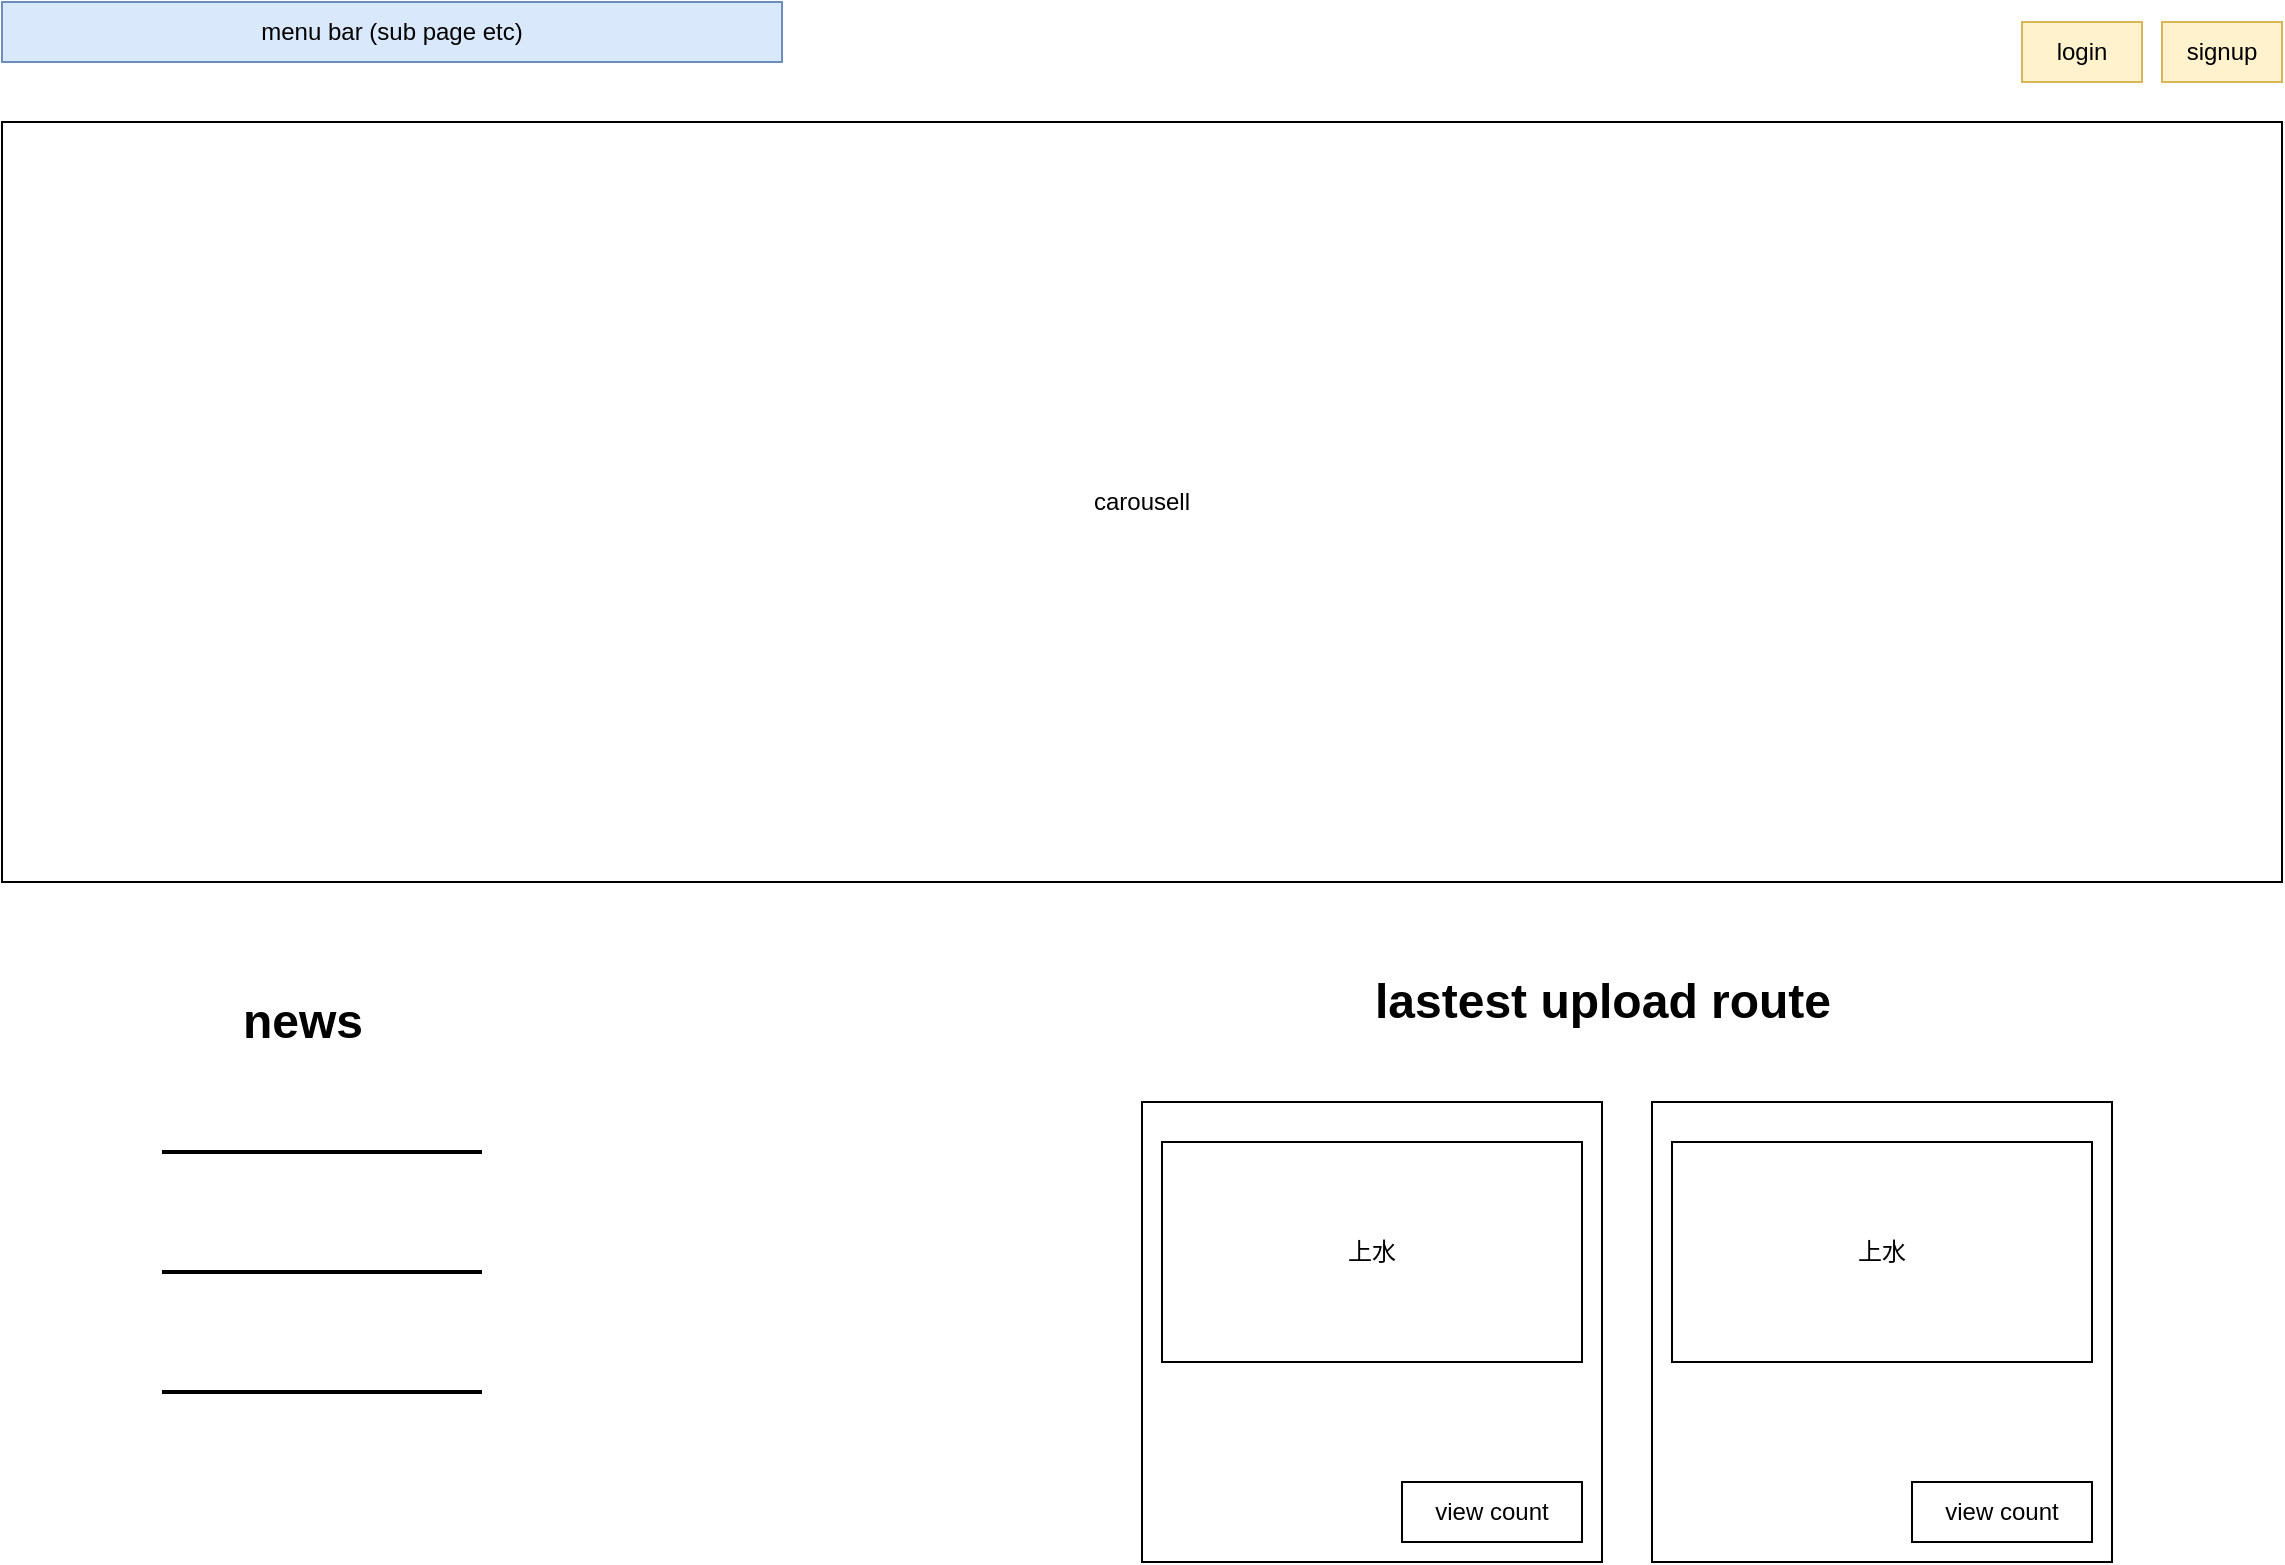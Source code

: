 <mxfile version="24.7.7" pages="9">
  <diagram name="index" id="YkKv99KlhJ3Mm45-b9Qy">
    <mxGraphModel dx="1057" dy="688" grid="1" gridSize="10" guides="1" tooltips="1" connect="1" arrows="1" fold="1" page="1" pageScale="1" pageWidth="1169" pageHeight="827" math="0" shadow="0">
      <root>
        <mxCell id="0" />
        <mxCell id="1" parent="0" />
        <mxCell id="xcmvBg2zhOGOQCLs2HmI-8" value="menu bar (sub page etc)" style="rounded=0;whiteSpace=wrap;html=1;fillColor=#dae8fc;strokeColor=#6c8ebf;" parent="1" vertex="1">
          <mxGeometry x="10" y="10" width="390" height="30" as="geometry" />
        </mxCell>
        <mxCell id="xcmvBg2zhOGOQCLs2HmI-9" value="login" style="rounded=0;whiteSpace=wrap;html=1;fillColor=#fff2cc;strokeColor=#d6b656;" parent="1" vertex="1">
          <mxGeometry x="1020" y="20" width="60" height="30" as="geometry" />
        </mxCell>
        <mxCell id="xcmvBg2zhOGOQCLs2HmI-10" value="signup" style="rounded=0;whiteSpace=wrap;html=1;fillColor=#fff2cc;strokeColor=#d6b656;" parent="1" vertex="1">
          <mxGeometry x="1090" y="20" width="60" height="30" as="geometry" />
        </mxCell>
        <mxCell id="-zlanaUMWysGnH7MIRi7-1" value="carousell" style="rounded=0;whiteSpace=wrap;html=1;" parent="1" vertex="1">
          <mxGeometry x="10" y="70" width="1140" height="380" as="geometry" />
        </mxCell>
        <mxCell id="MT0v85LkS5LQ5Tkz-HzZ-2" value="news" style="text;strokeColor=none;fillColor=none;html=1;fontSize=24;fontStyle=1;verticalAlign=middle;align=center;" parent="1" vertex="1">
          <mxGeometry x="110" y="500" width="100" height="40" as="geometry" />
        </mxCell>
        <mxCell id="MT0v85LkS5LQ5Tkz-HzZ-3" value="lastest upload route" style="text;strokeColor=none;fillColor=none;html=1;fontSize=24;fontStyle=1;verticalAlign=middle;align=center;" parent="1" vertex="1">
          <mxGeometry x="760" y="490" width="100" height="40" as="geometry" />
        </mxCell>
        <mxCell id="GGVTWyEgey6FeydhK7L9-4" value="" style="whiteSpace=wrap;html=1;aspect=fixed;" parent="1" vertex="1">
          <mxGeometry x="580" y="560" width="230" height="230" as="geometry" />
        </mxCell>
        <mxCell id="GGVTWyEgey6FeydhK7L9-5" value="上水" style="rounded=0;whiteSpace=wrap;html=1;" parent="1" vertex="1">
          <mxGeometry x="590" y="580" width="210" height="110" as="geometry" />
        </mxCell>
        <mxCell id="GGVTWyEgey6FeydhK7L9-6" value="view count" style="rounded=0;whiteSpace=wrap;html=1;" parent="1" vertex="1">
          <mxGeometry x="710" y="750" width="90" height="30" as="geometry" />
        </mxCell>
        <mxCell id="GGVTWyEgey6FeydhK7L9-7" value="" style="whiteSpace=wrap;html=1;aspect=fixed;" parent="1" vertex="1">
          <mxGeometry x="835" y="560" width="230" height="230" as="geometry" />
        </mxCell>
        <mxCell id="GGVTWyEgey6FeydhK7L9-8" value="上水" style="rounded=0;whiteSpace=wrap;html=1;" parent="1" vertex="1">
          <mxGeometry x="845" y="580" width="210" height="110" as="geometry" />
        </mxCell>
        <mxCell id="GGVTWyEgey6FeydhK7L9-9" value="view count" style="rounded=0;whiteSpace=wrap;html=1;" parent="1" vertex="1">
          <mxGeometry x="965" y="750" width="90" height="30" as="geometry" />
        </mxCell>
        <mxCell id="GGVTWyEgey6FeydhK7L9-10" value="" style="line;strokeWidth=2;html=1;" parent="1" vertex="1">
          <mxGeometry x="90" y="580" width="160" height="10" as="geometry" />
        </mxCell>
        <mxCell id="GGVTWyEgey6FeydhK7L9-11" value="" style="line;strokeWidth=2;html=1;" parent="1" vertex="1">
          <mxGeometry x="90" y="640" width="160" height="10" as="geometry" />
        </mxCell>
        <mxCell id="GGVTWyEgey6FeydhK7L9-12" value="" style="line;strokeWidth=2;html=1;" parent="1" vertex="1">
          <mxGeometry x="90" y="700" width="160" height="10" as="geometry" />
        </mxCell>
      </root>
    </mxGraphModel>
  </diagram>
  <diagram id="bZx92x1p7xSLXfAxEROk" name="route(未login)">
    <mxGraphModel dx="2074" dy="1863" grid="1" gridSize="10" guides="1" tooltips="1" connect="1" arrows="1" fold="1" page="1" pageScale="1" pageWidth="1169" pageHeight="827" math="0" shadow="0">
      <root>
        <mxCell id="0" />
        <mxCell id="1" parent="0" />
        <mxCell id="mhrkZqiqclxDsuA3OuE9-1" value="route page" style="rounded=0;whiteSpace=wrap;html=1;fillColor=#f8cecc;strokeColor=#b85450;" parent="1" vertex="1">
          <mxGeometry x="525" y="-60" width="120" height="60" as="geometry" />
        </mxCell>
        <mxCell id="mhrkZqiqclxDsuA3OuE9-2" value="&lt;font style=&quot;font-size: 50px;&quot;&gt;map&lt;/font&gt;" style="rounded=0;whiteSpace=wrap;html=1;" parent="1" vertex="1">
          <mxGeometry x="20" y="-210" width="1110" height="580" as="geometry" />
        </mxCell>
        <mxCell id="Xj4H6FNhAAjkwFOVSjkP-1" value="menu bar (sub page etc)" style="rounded=0;whiteSpace=wrap;html=1;fillColor=#dae8fc;strokeColor=#6c8ebf;" parent="1" vertex="1">
          <mxGeometry x="20" y="-270" width="390" height="30" as="geometry" />
        </mxCell>
        <mxCell id="J_tFYEX1OXe4N8HlNFyu-1" value="login" style="rounded=0;whiteSpace=wrap;html=1;fillColor=#fff2cc;strokeColor=#d6b656;" parent="1" vertex="1">
          <mxGeometry x="1000" y="-270" width="60" height="30" as="geometry" />
        </mxCell>
        <mxCell id="J_tFYEX1OXe4N8HlNFyu-2" value="signup" style="rounded=0;whiteSpace=wrap;html=1;fillColor=#fff2cc;strokeColor=#d6b656;" parent="1" vertex="1">
          <mxGeometry x="1070" y="-270" width="60" height="30" as="geometry" />
        </mxCell>
        <mxCell id="gZH8v7CL4jZoZ2uAqlWW-1" value="" style="rounded=0;whiteSpace=wrap;html=1;" parent="1" vertex="1">
          <mxGeometry x="20" y="-90" width="210" height="330" as="geometry" />
        </mxCell>
        <mxCell id="J_tFYEX1OXe4N8HlNFyu-4" value="&lt;ul style=&quot;font-size: 17px;&quot;&gt;&lt;li&gt;單車徑位置&lt;/li&gt;&lt;li&gt;停車位&lt;/li&gt;&lt;li&gt;斜路/橋位置&lt;/li&gt;&lt;li&gt;水機位置&lt;/li&gt;&lt;/ul&gt;" style="text;strokeColor=none;fillColor=none;html=1;whiteSpace=wrap;verticalAlign=middle;overflow=hidden;" parent="1" vertex="1">
          <mxGeometry x="10" y="-120" width="290" height="290" as="geometry" />
        </mxCell>
        <mxCell id="LbsMqh_JIvkNa5t4d4e4-2" value="layer selection" style="text;strokeColor=none;fillColor=none;html=1;fontSize=24;fontStyle=1;verticalAlign=middle;align=center;" parent="1" vertex="1">
          <mxGeometry x="80" y="-70" width="70" height="30" as="geometry" />
        </mxCell>
        <mxCell id="KTArTZ2yuLw5OuOWGFu1-1" value="" style="whiteSpace=wrap;html=1;aspect=fixed;" parent="1" vertex="1">
          <mxGeometry x="87" y="414" width="230" height="230" as="geometry" />
        </mxCell>
        <mxCell id="KTArTZ2yuLw5OuOWGFu1-2" value="A" style="rounded=0;whiteSpace=wrap;html=1;" parent="1" vertex="1">
          <mxGeometry x="97" y="434" width="210" height="110" as="geometry" />
        </mxCell>
        <mxCell id="KTArTZ2yuLw5OuOWGFu1-3" value="view count" style="rounded=0;whiteSpace=wrap;html=1;" parent="1" vertex="1">
          <mxGeometry x="217" y="604" width="90" height="30" as="geometry" />
        </mxCell>
        <mxCell id="KTArTZ2yuLw5OuOWGFu1-4" value="" style="whiteSpace=wrap;html=1;aspect=fixed;" parent="1" vertex="1">
          <mxGeometry x="342" y="414" width="230" height="230" as="geometry" />
        </mxCell>
        <mxCell id="KTArTZ2yuLw5OuOWGFu1-5" value="B" style="rounded=0;whiteSpace=wrap;html=1;" parent="1" vertex="1">
          <mxGeometry x="352" y="434" width="210" height="110" as="geometry" />
        </mxCell>
        <mxCell id="KTArTZ2yuLw5OuOWGFu1-6" value="view count" style="rounded=0;whiteSpace=wrap;html=1;" parent="1" vertex="1">
          <mxGeometry x="472" y="604" width="90" height="30" as="geometry" />
        </mxCell>
        <mxCell id="KTArTZ2yuLw5OuOWGFu1-7" value="" style="whiteSpace=wrap;html=1;aspect=fixed;" parent="1" vertex="1">
          <mxGeometry x="597" y="414" width="230" height="230" as="geometry" />
        </mxCell>
        <mxCell id="KTArTZ2yuLw5OuOWGFu1-8" value="C" style="rounded=0;whiteSpace=wrap;html=1;" parent="1" vertex="1">
          <mxGeometry x="607" y="434" width="210" height="110" as="geometry" />
        </mxCell>
        <mxCell id="KTArTZ2yuLw5OuOWGFu1-9" value="view count" style="rounded=0;whiteSpace=wrap;html=1;" parent="1" vertex="1">
          <mxGeometry x="727" y="604" width="90" height="30" as="geometry" />
        </mxCell>
        <mxCell id="KTArTZ2yuLw5OuOWGFu1-10" value="" style="whiteSpace=wrap;html=1;aspect=fixed;" parent="1" vertex="1">
          <mxGeometry x="852" y="414" width="230" height="230" as="geometry" />
        </mxCell>
        <mxCell id="KTArTZ2yuLw5OuOWGFu1-11" value="D" style="rounded=0;whiteSpace=wrap;html=1;" parent="1" vertex="1">
          <mxGeometry x="862" y="434" width="210" height="110" as="geometry" />
        </mxCell>
        <mxCell id="KTArTZ2yuLw5OuOWGFu1-12" value="view count" style="rounded=0;whiteSpace=wrap;html=1;" parent="1" vertex="1">
          <mxGeometry x="982" y="604" width="90" height="30" as="geometry" />
        </mxCell>
        <mxCell id="80KyDGVZWtjKFhWqIOOX-1" value="details" style="rounded=0;whiteSpace=wrap;html=1;" parent="1" vertex="1">
          <mxGeometry x="97" y="604" width="90" height="30" as="geometry" />
        </mxCell>
        <mxCell id="80KyDGVZWtjKFhWqIOOX-2" value="details" style="rounded=0;whiteSpace=wrap;html=1;" parent="1" vertex="1">
          <mxGeometry x="352" y="604" width="90" height="30" as="geometry" />
        </mxCell>
        <mxCell id="80KyDGVZWtjKFhWqIOOX-3" value="details" style="rounded=0;whiteSpace=wrap;html=1;" parent="1" vertex="1">
          <mxGeometry x="607" y="604" width="90" height="30" as="geometry" />
        </mxCell>
        <mxCell id="80KyDGVZWtjKFhWqIOOX-4" value="details" style="rounded=0;whiteSpace=wrap;html=1;" parent="1" vertex="1">
          <mxGeometry x="862" y="604" width="90" height="30" as="geometry" />
        </mxCell>
      </root>
    </mxGraphModel>
  </diagram>
  <diagram id="lKCuZUroWGxDjzy_hBFS" name="route details(未login)">
    <mxGraphModel dx="2074" dy="1863" grid="1" gridSize="10" guides="1" tooltips="1" connect="1" arrows="1" fold="1" page="1" pageScale="1" pageWidth="1169" pageHeight="827" math="0" shadow="0">
      <root>
        <mxCell id="0" />
        <mxCell id="1" parent="0" />
        <mxCell id="ItgvbgzsNzIclc8Fz50p-1" value="menu bar (sub page etc)" style="rounded=0;whiteSpace=wrap;html=1;fillColor=#dae8fc;strokeColor=#6c8ebf;" vertex="1" parent="1">
          <mxGeometry x="20" y="-790" width="390" height="30" as="geometry" />
        </mxCell>
        <mxCell id="ItgvbgzsNzIclc8Fz50p-2" value="login" style="rounded=0;whiteSpace=wrap;html=1;fillColor=#fff2cc;strokeColor=#d6b656;" vertex="1" parent="1">
          <mxGeometry x="1000" y="-790" width="60" height="30" as="geometry" />
        </mxCell>
        <mxCell id="ItgvbgzsNzIclc8Fz50p-3" value="signup" style="rounded=0;whiteSpace=wrap;html=1;fillColor=#fff2cc;strokeColor=#d6b656;" vertex="1" parent="1">
          <mxGeometry x="1070" y="-790" width="60" height="30" as="geometry" />
        </mxCell>
        <mxCell id="IZHR24fG0uRQoFieh0yr-1" value="&lt;span style=&quot;font-size: 50px;&quot;&gt;route&lt;/span&gt;" style="rounded=0;whiteSpace=wrap;html=1;" vertex="1" parent="1">
          <mxGeometry x="20" y="-740" width="1110" height="310" as="geometry" />
        </mxCell>
        <mxCell id="IZHR24fG0uRQoFieh0yr-2" value="" style="curved=1;endArrow=classic;html=1;rounded=0;entryX=0.495;entryY=0.297;entryDx=0;entryDy=0;entryPerimeter=0;" edge="1" parent="1" source="IZHR24fG0uRQoFieh0yr-1" target="IZHR24fG0uRQoFieh0yr-1">
          <mxGeometry width="50" height="50" relative="1" as="geometry">
            <mxPoint x="390" y="-570" as="sourcePoint" />
            <mxPoint x="440" y="-620" as="targetPoint" />
            <Array as="points">
              <mxPoint x="660" y="-620" />
              <mxPoint x="750" y="-520" />
              <mxPoint x="530" y="-560" />
              <mxPoint x="400" y="-560" />
              <mxPoint x="440" y="-570" />
              <mxPoint x="390" y="-620" />
            </Array>
          </mxGeometry>
        </mxCell>
        <mxCell id="IZHR24fG0uRQoFieh0yr-3" value="" style="ellipse;shape=doubleEllipse;whiteSpace=wrap;html=1;" vertex="1" parent="1">
          <mxGeometry x="400" y="-620" width="30" height="25" as="geometry" />
        </mxCell>
        <mxCell id="IZHR24fG0uRQoFieh0yr-4" value="" style="ellipse;shape=doubleEllipse;whiteSpace=wrap;html=1;" vertex="1" parent="1">
          <mxGeometry x="650" y="-550" width="30" height="25" as="geometry" />
        </mxCell>
        <mxCell id="IOj_DB8Ia-pViMvUlXMd-4" value="" style="rounded=0;whiteSpace=wrap;html=1;" vertex="1" parent="1">
          <mxGeometry x="20" y="-405" width="1110" height="130" as="geometry" />
        </mxCell>
        <mxCell id="IOj_DB8Ia-pViMvUlXMd-1" value="&lt;font style=&quot;font-size: 20px;&quot;&gt;route details&lt;/font&gt;&lt;div&gt;&lt;span style=&quot;font-size: 20px;&quot;&gt;route name, distance, duration etc&lt;/span&gt;&lt;/div&gt;" style="text;html=1;align=center;verticalAlign=middle;whiteSpace=wrap;rounded=0;" vertex="1" parent="1">
          <mxGeometry x="20" y="-395" width="1110" height="110" as="geometry" />
        </mxCell>
        <mxCell id="IOj_DB8Ia-pViMvUlXMd-5" value="" style="rounded=0;whiteSpace=wrap;html=1;" vertex="1" parent="1">
          <mxGeometry x="20" y="-250" width="1110" height="130" as="geometry" />
        </mxCell>
        <mxCell id="IOj_DB8Ia-pViMvUlXMd-6" value="&lt;span style=&quot;font-size: 20px;&quot;&gt;photo album&lt;/span&gt;" style="text;html=1;align=center;verticalAlign=middle;whiteSpace=wrap;rounded=0;" vertex="1" parent="1">
          <mxGeometry x="20" y="-240" width="1110" height="110" as="geometry" />
        </mxCell>
        <mxCell id="IOj_DB8Ia-pViMvUlXMd-11" value="&lt;font style=&quot;font-size: 21px;&quot;&gt;chart&lt;/font&gt;" style="text;html=1;align=center;verticalAlign=middle;whiteSpace=wrap;rounded=0;" vertex="1" parent="1">
          <mxGeometry x="545" y="-70" width="60" height="30" as="geometry" />
        </mxCell>
      </root>
    </mxGraphModel>
  </diagram>
  <diagram name="map 已login" id="4hjRiW5zOOyvZLuX_Off">
    <mxGraphModel dx="2074" dy="1863" grid="1" gridSize="10" guides="1" tooltips="1" connect="1" arrows="1" fold="1" page="1" pageScale="1" pageWidth="1169" pageHeight="827" math="0" shadow="0">
      <root>
        <mxCell id="1TLaCGc1VF3QJj8tKdzo-0" />
        <mxCell id="1TLaCGc1VF3QJj8tKdzo-1" parent="1TLaCGc1VF3QJj8tKdzo-0" />
        <mxCell id="1TLaCGc1VF3QJj8tKdzo-3" value="&lt;font style=&quot;font-size: 50px;&quot;&gt;map&lt;/font&gt;" style="rounded=0;whiteSpace=wrap;html=1;" parent="1TLaCGc1VF3QJj8tKdzo-1" vertex="1">
          <mxGeometry x="20" y="-650" width="1110" height="580" as="geometry" />
        </mxCell>
        <mxCell id="1TLaCGc1VF3QJj8tKdzo-4" value="menu bar (sub page etc)" style="rounded=0;whiteSpace=wrap;html=1;fillColor=#dae8fc;strokeColor=#6c8ebf;" parent="1TLaCGc1VF3QJj8tKdzo-1" vertex="1">
          <mxGeometry x="20" y="-730" width="390" height="30" as="geometry" />
        </mxCell>
        <mxCell id="FzgXfHEqHkiFmvpKEs1T-0" value="" style="whiteSpace=wrap;html=1;aspect=fixed;" parent="1TLaCGc1VF3QJj8tKdzo-1" vertex="1">
          <mxGeometry x="50" width="230" height="230" as="geometry" />
        </mxCell>
        <mxCell id="FzgXfHEqHkiFmvpKEs1T-1" value="" style="whiteSpace=wrap;html=1;aspect=fixed;" parent="1TLaCGc1VF3QJj8tKdzo-1" vertex="1">
          <mxGeometry x="310" width="230" height="230" as="geometry" />
        </mxCell>
        <mxCell id="FzgXfHEqHkiFmvpKEs1T-2" value="" style="whiteSpace=wrap;html=1;aspect=fixed;" parent="1TLaCGc1VF3QJj8tKdzo-1" vertex="1">
          <mxGeometry x="570" width="230" height="230" as="geometry" />
        </mxCell>
        <mxCell id="FzgXfHEqHkiFmvpKEs1T-3" value="" style="whiteSpace=wrap;html=1;aspect=fixed;" parent="1TLaCGc1VF3QJj8tKdzo-1" vertex="1">
          <mxGeometry x="840" width="230" height="230" as="geometry" />
        </mxCell>
        <mxCell id="FzgXfHEqHkiFmvpKEs1T-5" value="上水" style="rounded=0;whiteSpace=wrap;html=1;" parent="1TLaCGc1VF3QJj8tKdzo-1" vertex="1">
          <mxGeometry x="60" y="20" width="210" height="110" as="geometry" />
        </mxCell>
        <mxCell id="FzgXfHEqHkiFmvpKEs1T-6" value="荃灣" style="rounded=0;whiteSpace=wrap;html=1;" parent="1TLaCGc1VF3QJj8tKdzo-1" vertex="1">
          <mxGeometry x="320" y="20" width="210" height="110" as="geometry" />
        </mxCell>
        <mxCell id="FzgXfHEqHkiFmvpKEs1T-7" value="九龍" style="rounded=0;whiteSpace=wrap;html=1;" parent="1TLaCGc1VF3QJj8tKdzo-1" vertex="1">
          <mxGeometry x="580" y="20" width="210" height="110" as="geometry" />
        </mxCell>
        <mxCell id="FzgXfHEqHkiFmvpKEs1T-8" value="香港" style="rounded=0;whiteSpace=wrap;html=1;" parent="1TLaCGc1VF3QJj8tKdzo-1" vertex="1">
          <mxGeometry x="850" y="20" width="210" height="110" as="geometry" />
        </mxCell>
        <mxCell id="FzgXfHEqHkiFmvpKEs1T-9" value="view count" style="rounded=0;whiteSpace=wrap;html=1;" parent="1TLaCGc1VF3QJj8tKdzo-1" vertex="1">
          <mxGeometry x="180" y="190" width="90" height="30" as="geometry" />
        </mxCell>
        <mxCell id="FzgXfHEqHkiFmvpKEs1T-10" value="view count" style="rounded=0;whiteSpace=wrap;html=1;" parent="1TLaCGc1VF3QJj8tKdzo-1" vertex="1">
          <mxGeometry x="440" y="190" width="90" height="30" as="geometry" />
        </mxCell>
        <mxCell id="FzgXfHEqHkiFmvpKEs1T-11" value="view count" style="rounded=0;whiteSpace=wrap;html=1;" parent="1TLaCGc1VF3QJj8tKdzo-1" vertex="1">
          <mxGeometry x="700" y="190" width="90" height="30" as="geometry" />
        </mxCell>
        <mxCell id="FzgXfHEqHkiFmvpKEs1T-12" value="view count" style="rounded=0;whiteSpace=wrap;html=1;" parent="1TLaCGc1VF3QJj8tKdzo-1" vertex="1">
          <mxGeometry x="970" y="190" width="90" height="30" as="geometry" />
        </mxCell>
        <mxCell id="wryqeQwanmvK4DKuUQR4-0" value="Hi, ABC" style="rounded=0;whiteSpace=wrap;html=1;fillColor=#fff2cc;strokeColor=#d6b656;" parent="1TLaCGc1VF3QJj8tKdzo-1" vertex="1">
          <mxGeometry x="930" y="-730" width="190" height="30" as="geometry" />
        </mxCell>
        <mxCell id="x-hWTyfXCpyuwSDInuks-0" value="" style="rounded=0;whiteSpace=wrap;html=1;" parent="1TLaCGc1VF3QJj8tKdzo-1" vertex="1">
          <mxGeometry x="20" y="-563" width="210" height="330" as="geometry" />
        </mxCell>
        <mxCell id="x-hWTyfXCpyuwSDInuks-1" value="&lt;ul style=&quot;font-size: 17px;&quot;&gt;&lt;li&gt;單車徑位置&lt;/li&gt;&lt;li&gt;停車位&lt;/li&gt;&lt;li&gt;斜路/橋位置&lt;/li&gt;&lt;li&gt;水機位置&lt;/li&gt;&lt;li&gt;自己完成路線&lt;/li&gt;&lt;/ul&gt;" style="text;strokeColor=none;fillColor=none;html=1;whiteSpace=wrap;verticalAlign=middle;overflow=hidden;" parent="1TLaCGc1VF3QJj8tKdzo-1" vertex="1">
          <mxGeometry x="10" y="-593" width="290" height="290" as="geometry" />
        </mxCell>
      </root>
    </mxGraphModel>
  </diagram>
  <diagram name="route details(已login)" id="6riFkbPc2gx7YQTaEup2">
    <mxGraphModel dx="2074" dy="1863" grid="1" gridSize="10" guides="1" tooltips="1" connect="1" arrows="1" fold="1" page="1" pageScale="1" pageWidth="1169" pageHeight="827" math="0" shadow="0">
      <root>
        <mxCell id="cZ7DlBMGBvPh9dvrgoDN-0" />
        <mxCell id="cZ7DlBMGBvPh9dvrgoDN-1" parent="cZ7DlBMGBvPh9dvrgoDN-0" />
        <mxCell id="cZ7DlBMGBvPh9dvrgoDN-2" value="menu bar (sub page etc)" style="rounded=0;whiteSpace=wrap;html=1;fillColor=#dae8fc;strokeColor=#6c8ebf;" vertex="1" parent="cZ7DlBMGBvPh9dvrgoDN-1">
          <mxGeometry x="20" y="-790" width="390" height="30" as="geometry" />
        </mxCell>
        <mxCell id="cZ7DlBMGBvPh9dvrgoDN-5" value="&lt;span style=&quot;font-size: 50px;&quot;&gt;route&lt;/span&gt;" style="rounded=0;whiteSpace=wrap;html=1;" vertex="1" parent="cZ7DlBMGBvPh9dvrgoDN-1">
          <mxGeometry x="20" y="-740" width="1110" height="310" as="geometry" />
        </mxCell>
        <mxCell id="cZ7DlBMGBvPh9dvrgoDN-6" value="" style="curved=1;endArrow=classic;html=1;rounded=0;entryX=0.495;entryY=0.297;entryDx=0;entryDy=0;entryPerimeter=0;" edge="1" parent="cZ7DlBMGBvPh9dvrgoDN-1" source="cZ7DlBMGBvPh9dvrgoDN-5" target="cZ7DlBMGBvPh9dvrgoDN-5">
          <mxGeometry width="50" height="50" relative="1" as="geometry">
            <mxPoint x="390" y="-570" as="sourcePoint" />
            <mxPoint x="440" y="-620" as="targetPoint" />
            <Array as="points">
              <mxPoint x="660" y="-620" />
              <mxPoint x="750" y="-520" />
              <mxPoint x="530" y="-560" />
              <mxPoint x="400" y="-560" />
              <mxPoint x="440" y="-570" />
              <mxPoint x="390" y="-620" />
            </Array>
          </mxGeometry>
        </mxCell>
        <mxCell id="cZ7DlBMGBvPh9dvrgoDN-7" value="" style="ellipse;shape=doubleEllipse;whiteSpace=wrap;html=1;" vertex="1" parent="cZ7DlBMGBvPh9dvrgoDN-1">
          <mxGeometry x="400" y="-620" width="30" height="25" as="geometry" />
        </mxCell>
        <mxCell id="cZ7DlBMGBvPh9dvrgoDN-8" value="" style="ellipse;shape=doubleEllipse;whiteSpace=wrap;html=1;" vertex="1" parent="cZ7DlBMGBvPh9dvrgoDN-1">
          <mxGeometry x="650" y="-550" width="30" height="25" as="geometry" />
        </mxCell>
        <mxCell id="cZ7DlBMGBvPh9dvrgoDN-9" value="" style="rounded=0;whiteSpace=wrap;html=1;" vertex="1" parent="cZ7DlBMGBvPh9dvrgoDN-1">
          <mxGeometry x="20" y="-405" width="1110" height="130" as="geometry" />
        </mxCell>
        <mxCell id="cZ7DlBMGBvPh9dvrgoDN-10" value="&lt;font style=&quot;font-size: 20px;&quot;&gt;route details&lt;/font&gt;&lt;div&gt;&lt;span style=&quot;font-size: 20px;&quot;&gt;route name, distance, duration etc&lt;/span&gt;&lt;/div&gt;" style="text;html=1;align=center;verticalAlign=middle;whiteSpace=wrap;rounded=0;" vertex="1" parent="cZ7DlBMGBvPh9dvrgoDN-1">
          <mxGeometry x="20" y="-395" width="1110" height="110" as="geometry" />
        </mxCell>
        <mxCell id="cZ7DlBMGBvPh9dvrgoDN-11" value="" style="rounded=0;whiteSpace=wrap;html=1;" vertex="1" parent="cZ7DlBMGBvPh9dvrgoDN-1">
          <mxGeometry x="20" y="-250" width="1110" height="130" as="geometry" />
        </mxCell>
        <mxCell id="cZ7DlBMGBvPh9dvrgoDN-12" value="&lt;span style=&quot;font-size: 20px;&quot;&gt;photo album&lt;/span&gt;" style="text;html=1;align=center;verticalAlign=middle;whiteSpace=wrap;rounded=0;" vertex="1" parent="cZ7DlBMGBvPh9dvrgoDN-1">
          <mxGeometry x="20" y="-240" width="1110" height="110" as="geometry" />
        </mxCell>
        <mxCell id="cZ7DlBMGBvPh9dvrgoDN-13" value="&lt;font style=&quot;font-size: 21px;&quot;&gt;chart&lt;/font&gt;" style="text;html=1;align=center;verticalAlign=middle;whiteSpace=wrap;rounded=0;" vertex="1" parent="cZ7DlBMGBvPh9dvrgoDN-1">
          <mxGeometry x="545" y="-70" width="60" height="30" as="geometry" />
        </mxCell>
        <mxCell id="dV2JVK3Ncv87olxkoVwL-0" value="Hi, ABC" style="rounded=0;whiteSpace=wrap;html=1;fillColor=#fff2cc;strokeColor=#d6b656;" vertex="1" parent="cZ7DlBMGBvPh9dvrgoDN-1">
          <mxGeometry x="930" y="-790" width="190" height="30" as="geometry" />
        </mxCell>
      </root>
    </mxGraphModel>
  </diagram>
  <diagram name="upload route" id="PP1xXCN0QtH3qT_M1KSK">
    <mxGraphModel dx="1057" dy="1515" grid="1" gridSize="10" guides="1" tooltips="1" connect="1" arrows="1" fold="1" page="1" pageScale="1" pageWidth="1169" pageHeight="827" math="0" shadow="0">
      <root>
        <mxCell id="HKDnaP392OgjjC_nIunE-0" />
        <mxCell id="HKDnaP392OgjjC_nIunE-1" parent="HKDnaP392OgjjC_nIunE-0" />
        <mxCell id="HKDnaP392OgjjC_nIunE-2" value="Hi, ABC" style="rounded=0;whiteSpace=wrap;html=1;fillColor=#fff2cc;strokeColor=#d6b656;" parent="HKDnaP392OgjjC_nIunE-1" vertex="1">
          <mxGeometry x="1060" y="-790" width="60" height="30" as="geometry" />
        </mxCell>
        <mxCell id="HKDnaP392OgjjC_nIunE-3" value="menu bar (sub page etc)" style="rounded=0;whiteSpace=wrap;html=1;fillColor=#dae8fc;strokeColor=#6c8ebf;" parent="HKDnaP392OgjjC_nIunE-1" vertex="1">
          <mxGeometry x="40" y="-790" width="390" height="30" as="geometry" />
        </mxCell>
        <mxCell id="HKDnaP392OgjjC_nIunE-13" value="location&lt;div&gt;start / end&lt;/div&gt;" style="rounded=0;whiteSpace=wrap;html=1;" parent="HKDnaP392OgjjC_nIunE-1" vertex="1">
          <mxGeometry x="60" y="-650" width="180" height="90" as="geometry" />
        </mxCell>
        <mxCell id="gEh3eRXGQn-Rq-McNQKI-0" value="MAP" style="rounded=0;whiteSpace=wrap;html=1;" parent="HKDnaP392OgjjC_nIunE-1" vertex="1">
          <mxGeometry x="300" y="-720" width="850" height="700" as="geometry" />
        </mxCell>
        <mxCell id="gEh3eRXGQn-Rq-McNQKI-1" value="upload route" style="text;strokeColor=none;fillColor=none;html=1;fontSize=24;fontStyle=1;verticalAlign=middle;align=center;" parent="HKDnaP392OgjjC_nIunE-1" vertex="1">
          <mxGeometry x="80" y="-700" width="100" height="40" as="geometry" />
        </mxCell>
        <mxCell id="gEh3eRXGQn-Rq-McNQKI-3" value="text input" style="rounded=0;whiteSpace=wrap;html=1;" parent="HKDnaP392OgjjC_nIunE-1" vertex="1">
          <mxGeometry x="60" y="-530" width="180" height="130" as="geometry" />
        </mxCell>
        <mxCell id="gEh3eRXGQn-Rq-McNQKI-4" value="descripation" style="rounded=0;whiteSpace=wrap;html=1;" parent="HKDnaP392OgjjC_nIunE-1" vertex="1">
          <mxGeometry x="60" y="-380" width="180" height="190" as="geometry" />
        </mxCell>
        <mxCell id="Gq2VnIcIVnuyPb8rUCMG-0" value="clear" style="rounded=0;whiteSpace=wrap;html=1;" parent="HKDnaP392OgjjC_nIunE-1" vertex="1">
          <mxGeometry x="180" y="-170" width="60" height="30" as="geometry" />
        </mxCell>
        <mxCell id="Gq2VnIcIVnuyPb8rUCMG-1" value="create" style="rounded=0;whiteSpace=wrap;html=1;" parent="HKDnaP392OgjjC_nIunE-1" vertex="1">
          <mxGeometry x="60" y="-70" width="180" height="30" as="geometry" />
        </mxCell>
        <mxCell id="qhDJeGIgGsAP1Bw92b5a-0" value="upload photo" style="rounded=0;whiteSpace=wrap;html=1;" parent="HKDnaP392OgjjC_nIunE-1" vertex="1">
          <mxGeometry x="60" y="-170" width="60" height="30" as="geometry" />
        </mxCell>
        <mxCell id="90SVoRTVgeJ15Z54tD3F-0" value="public/private" style="rounded=0;whiteSpace=wrap;html=1;" vertex="1" parent="HKDnaP392OgjjC_nIunE-1">
          <mxGeometry x="60" y="-130" width="60" height="30" as="geometry" />
        </mxCell>
      </root>
    </mxGraphModel>
  </diagram>
  <diagram id="J4RwKL8DxqVLCeqc-Few" name="route display">
    <mxGraphModel dx="1504" dy="1875" grid="1" gridSize="10" guides="1" tooltips="1" connect="1" arrows="1" fold="1" page="1" pageScale="1" pageWidth="1169" pageHeight="827" math="0" shadow="0">
      <root>
        <mxCell id="0" />
        <mxCell id="1" parent="0" />
        <mxCell id="eNFrXk1QYncx5scu1A94-1" value="Hi, ABC" style="rounded=0;whiteSpace=wrap;html=1;fillColor=#fff2cc;strokeColor=#d6b656;" parent="1" vertex="1">
          <mxGeometry x="1060" y="-790" width="60" height="30" as="geometry" />
        </mxCell>
        <mxCell id="eNFrXk1QYncx5scu1A94-2" value="menu bar (sub page etc)" style="rounded=0;whiteSpace=wrap;html=1;fillColor=#dae8fc;strokeColor=#6c8ebf;" parent="1" vertex="1">
          <mxGeometry x="40" y="-790" width="390" height="30" as="geometry" />
        </mxCell>
        <mxCell id="aj6h7S1RMSeIVCG0kCQ0-1" value="" style="whiteSpace=wrap;html=1;aspect=fixed;" parent="1" vertex="1">
          <mxGeometry x="293" y="-550" width="230" height="230" as="geometry" />
        </mxCell>
        <mxCell id="aj6h7S1RMSeIVCG0kCQ0-2" value="" style="whiteSpace=wrap;html=1;aspect=fixed;" parent="1" vertex="1">
          <mxGeometry x="40" y="-550" width="230" height="230" as="geometry" />
        </mxCell>
        <mxCell id="aj6h7S1RMSeIVCG0kCQ0-3" value="A" style="rounded=0;whiteSpace=wrap;html=1;" parent="1" vertex="1">
          <mxGeometry x="50" y="-530" width="210" height="110" as="geometry" />
        </mxCell>
        <mxCell id="aj6h7S1RMSeIVCG0kCQ0-4" value="view count" style="rounded=0;whiteSpace=wrap;html=1;" parent="1" vertex="1">
          <mxGeometry x="170" y="-360" width="90" height="30" as="geometry" />
        </mxCell>
        <mxCell id="aj6h7S1RMSeIVCG0kCQ0-5" value="B" style="rounded=0;whiteSpace=wrap;html=1;" parent="1" vertex="1">
          <mxGeometry x="305" y="-530" width="210" height="110" as="geometry" />
        </mxCell>
        <mxCell id="aj6h7S1RMSeIVCG0kCQ0-6" value="view count" style="rounded=0;whiteSpace=wrap;html=1;" parent="1" vertex="1">
          <mxGeometry x="425" y="-360" width="90" height="30" as="geometry" />
        </mxCell>
        <mxCell id="aj6h7S1RMSeIVCG0kCQ0-7" value="" style="whiteSpace=wrap;html=1;aspect=fixed;" parent="1" vertex="1">
          <mxGeometry x="803" y="-550" width="230" height="230" as="geometry" />
        </mxCell>
        <mxCell id="aj6h7S1RMSeIVCG0kCQ0-8" value="" style="whiteSpace=wrap;html=1;aspect=fixed;" parent="1" vertex="1">
          <mxGeometry x="550" y="-550" width="230" height="230" as="geometry" />
        </mxCell>
        <mxCell id="aj6h7S1RMSeIVCG0kCQ0-9" value="A" style="rounded=0;whiteSpace=wrap;html=1;" parent="1" vertex="1">
          <mxGeometry x="560" y="-530" width="210" height="110" as="geometry" />
        </mxCell>
        <mxCell id="aj6h7S1RMSeIVCG0kCQ0-10" value="view count" style="rounded=0;whiteSpace=wrap;html=1;" parent="1" vertex="1">
          <mxGeometry x="680" y="-360" width="90" height="30" as="geometry" />
        </mxCell>
        <mxCell id="aj6h7S1RMSeIVCG0kCQ0-11" value="B" style="rounded=0;whiteSpace=wrap;html=1;" parent="1" vertex="1">
          <mxGeometry x="815" y="-530" width="210" height="110" as="geometry" />
        </mxCell>
        <mxCell id="aj6h7S1RMSeIVCG0kCQ0-12" value="view count" style="rounded=0;whiteSpace=wrap;html=1;" parent="1" vertex="1">
          <mxGeometry x="935" y="-360" width="90" height="30" as="geometry" />
        </mxCell>
        <mxCell id="aj6h7S1RMSeIVCG0kCQ0-13" value="" style="whiteSpace=wrap;html=1;aspect=fixed;" parent="1" vertex="1">
          <mxGeometry x="293" y="-280" width="230" height="230" as="geometry" />
        </mxCell>
        <mxCell id="aj6h7S1RMSeIVCG0kCQ0-14" value="" style="whiteSpace=wrap;html=1;aspect=fixed;" parent="1" vertex="1">
          <mxGeometry x="40" y="-280" width="230" height="230" as="geometry" />
        </mxCell>
        <mxCell id="aj6h7S1RMSeIVCG0kCQ0-15" value="A" style="rounded=0;whiteSpace=wrap;html=1;" parent="1" vertex="1">
          <mxGeometry x="50" y="-260" width="210" height="110" as="geometry" />
        </mxCell>
        <mxCell id="aj6h7S1RMSeIVCG0kCQ0-16" value="view count" style="rounded=0;whiteSpace=wrap;html=1;" parent="1" vertex="1">
          <mxGeometry x="170" y="-90" width="90" height="30" as="geometry" />
        </mxCell>
        <mxCell id="aj6h7S1RMSeIVCG0kCQ0-17" value="B" style="rounded=0;whiteSpace=wrap;html=1;" parent="1" vertex="1">
          <mxGeometry x="305" y="-260" width="210" height="110" as="geometry" />
        </mxCell>
        <mxCell id="aj6h7S1RMSeIVCG0kCQ0-18" value="view count" style="rounded=0;whiteSpace=wrap;html=1;" parent="1" vertex="1">
          <mxGeometry x="425" y="-90" width="90" height="30" as="geometry" />
        </mxCell>
        <mxCell id="aj6h7S1RMSeIVCG0kCQ0-19" value="" style="whiteSpace=wrap;html=1;aspect=fixed;" parent="1" vertex="1">
          <mxGeometry x="803" y="-280" width="230" height="230" as="geometry" />
        </mxCell>
        <mxCell id="aj6h7S1RMSeIVCG0kCQ0-20" value="" style="whiteSpace=wrap;html=1;aspect=fixed;" parent="1" vertex="1">
          <mxGeometry x="550" y="-280" width="230" height="230" as="geometry" />
        </mxCell>
        <mxCell id="aj6h7S1RMSeIVCG0kCQ0-21" value="A" style="rounded=0;whiteSpace=wrap;html=1;" parent="1" vertex="1">
          <mxGeometry x="560" y="-260" width="210" height="110" as="geometry" />
        </mxCell>
        <mxCell id="aj6h7S1RMSeIVCG0kCQ0-22" value="view count" style="rounded=0;whiteSpace=wrap;html=1;" parent="1" vertex="1">
          <mxGeometry x="680" y="-90" width="90" height="30" as="geometry" />
        </mxCell>
        <mxCell id="aj6h7S1RMSeIVCG0kCQ0-23" value="B" style="rounded=0;whiteSpace=wrap;html=1;" parent="1" vertex="1">
          <mxGeometry x="815" y="-260" width="210" height="110" as="geometry" />
        </mxCell>
        <mxCell id="aj6h7S1RMSeIVCG0kCQ0-24" value="view count" style="rounded=0;whiteSpace=wrap;html=1;" parent="1" vertex="1">
          <mxGeometry x="935" y="-90" width="90" height="30" as="geometry" />
        </mxCell>
        <mxCell id="aj6h7S1RMSeIVCG0kCQ0-26" value="" style="rounded=0;whiteSpace=wrap;html=1;" parent="1" vertex="1">
          <mxGeometry x="40" y="-720" width="350" height="140" as="geometry" />
        </mxCell>
        <mxCell id="aj6h7S1RMSeIVCG0kCQ0-27" value="&lt;div style=&quot;&quot;&gt;&lt;font style=&quot;font-size: 14px;&quot;&gt;開始地點&lt;/font&gt;&lt;/div&gt;&lt;font size=&quot;3&quot; style=&quot;&quot;&gt;18區&lt;/font&gt;" style="text;strokeColor=none;fillColor=none;html=1;fontSize=24;fontStyle=1;verticalAlign=middle;align=center;" parent="1" vertex="1">
          <mxGeometry x="50" y="-685" width="100" height="40" as="geometry" />
        </mxCell>
        <mxCell id="aj6h7S1RMSeIVCG0kCQ0-30" value="" style="shape=ext;double=1;rounded=0;whiteSpace=wrap;html=1;" parent="1" vertex="1">
          <mxGeometry x="140" y="-700" width="30" height="30" as="geometry" />
        </mxCell>
        <mxCell id="aj6h7S1RMSeIVCG0kCQ0-31" value="" style="shape=ext;double=1;rounded=0;whiteSpace=wrap;html=1;" parent="1" vertex="1">
          <mxGeometry x="240" y="-700" width="30" height="30" as="geometry" />
        </mxCell>
        <mxCell id="aj6h7S1RMSeIVCG0kCQ0-34" value="" style="shape=ext;double=1;rounded=0;whiteSpace=wrap;html=1;" parent="1" vertex="1">
          <mxGeometry x="240" y="-660" width="30" height="30" as="geometry" />
        </mxCell>
        <mxCell id="aj6h7S1RMSeIVCG0kCQ0-36" value="" style="shape=ext;double=1;rounded=0;whiteSpace=wrap;html=1;" parent="1" vertex="1">
          <mxGeometry x="140" y="-620" width="30" height="30" as="geometry" />
        </mxCell>
        <mxCell id="aj6h7S1RMSeIVCG0kCQ0-37" value="" style="shape=ext;double=1;rounded=0;whiteSpace=wrap;html=1;" parent="1" vertex="1">
          <mxGeometry x="140" y="-660" width="30" height="30" as="geometry" />
        </mxCell>
        <mxCell id="aj6h7S1RMSeIVCG0kCQ0-40" value="" style="shape=ext;double=1;rounded=0;whiteSpace=wrap;html=1;" parent="1" vertex="1">
          <mxGeometry x="240" y="-620" width="30" height="30" as="geometry" />
        </mxCell>
        <mxCell id="aj6h7S1RMSeIVCG0kCQ0-42" value="&lt;font style=&quot;font-weight: normal; font-size: 15px;&quot;&gt;觀塘&lt;/font&gt;" style="text;strokeColor=none;fillColor=none;html=1;fontSize=24;fontStyle=1;verticalAlign=middle;align=center;" parent="1" vertex="1">
          <mxGeometry x="150" y="-705" width="100" height="40" as="geometry" />
        </mxCell>
        <mxCell id="aj6h7S1RMSeIVCG0kCQ0-43" value="&lt;span style=&quot;font-size: 15px; font-weight: 400;&quot;&gt;九龍城&lt;/span&gt;" style="text;strokeColor=none;fillColor=none;html=1;fontSize=24;fontStyle=1;verticalAlign=middle;align=center;" parent="1" vertex="1">
          <mxGeometry x="280" y="-702.5" width="100" height="35" as="geometry" />
        </mxCell>
        <mxCell id="juxG9px_387YIoGlJk9Y-11" value="" style="rounded=0;whiteSpace=wrap;html=1;" vertex="1" parent="1">
          <mxGeometry x="410" y="-720" width="350" height="140" as="geometry" />
        </mxCell>
        <mxCell id="juxG9px_387YIoGlJk9Y-12" value="&lt;div style=&quot;&quot;&gt;&lt;font style=&quot;font-size: 14px;&quot;&gt;完結地點&lt;/font&gt;&lt;/div&gt;&lt;font size=&quot;3&quot; style=&quot;&quot;&gt;18區&lt;/font&gt;" style="text;strokeColor=none;fillColor=none;html=1;fontSize=24;fontStyle=1;verticalAlign=middle;align=center;" vertex="1" parent="1">
          <mxGeometry x="420" y="-685" width="100" height="40" as="geometry" />
        </mxCell>
        <mxCell id="juxG9px_387YIoGlJk9Y-13" value="" style="shape=ext;double=1;rounded=0;whiteSpace=wrap;html=1;" vertex="1" parent="1">
          <mxGeometry x="510" y="-700" width="30" height="30" as="geometry" />
        </mxCell>
        <mxCell id="juxG9px_387YIoGlJk9Y-14" value="" style="shape=ext;double=1;rounded=0;whiteSpace=wrap;html=1;" vertex="1" parent="1">
          <mxGeometry x="610" y="-700" width="30" height="30" as="geometry" />
        </mxCell>
        <mxCell id="juxG9px_387YIoGlJk9Y-15" value="" style="shape=ext;double=1;rounded=0;whiteSpace=wrap;html=1;" vertex="1" parent="1">
          <mxGeometry x="610" y="-660" width="30" height="30" as="geometry" />
        </mxCell>
        <mxCell id="juxG9px_387YIoGlJk9Y-16" value="" style="shape=ext;double=1;rounded=0;whiteSpace=wrap;html=1;" vertex="1" parent="1">
          <mxGeometry x="510" y="-620" width="30" height="30" as="geometry" />
        </mxCell>
        <mxCell id="juxG9px_387YIoGlJk9Y-17" value="" style="shape=ext;double=1;rounded=0;whiteSpace=wrap;html=1;" vertex="1" parent="1">
          <mxGeometry x="510" y="-660" width="30" height="30" as="geometry" />
        </mxCell>
        <mxCell id="juxG9px_387YIoGlJk9Y-18" value="" style="shape=ext;double=1;rounded=0;whiteSpace=wrap;html=1;" vertex="1" parent="1">
          <mxGeometry x="610" y="-620" width="30" height="30" as="geometry" />
        </mxCell>
        <mxCell id="juxG9px_387YIoGlJk9Y-19" value="&lt;font style=&quot;font-weight: normal; font-size: 15px;&quot;&gt;觀塘&lt;/font&gt;" style="text;strokeColor=none;fillColor=none;html=1;fontSize=24;fontStyle=1;verticalAlign=middle;align=center;" vertex="1" parent="1">
          <mxGeometry x="520" y="-705" width="100" height="40" as="geometry" />
        </mxCell>
        <mxCell id="juxG9px_387YIoGlJk9Y-20" value="&lt;span style=&quot;font-size: 15px; font-weight: 400;&quot;&gt;九龍城&lt;/span&gt;" style="text;strokeColor=none;fillColor=none;html=1;fontSize=24;fontStyle=1;verticalAlign=middle;align=center;" vertex="1" parent="1">
          <mxGeometry x="650" y="-702.5" width="100" height="35" as="geometry" />
        </mxCell>
        <mxCell id="aj6h7S1RMSeIVCG0kCQ0-46" value="" style="rounded=0;whiteSpace=wrap;html=1;" parent="1" vertex="1">
          <mxGeometry x="810" y="-720" width="300" height="140" as="geometry" />
        </mxCell>
        <mxCell id="aj6h7S1RMSeIVCG0kCQ0-51" value="&lt;font style=&quot;font-size: 18px;&quot;&gt;單車徑/馬路比例&lt;/font&gt;" style="text;strokeColor=none;fillColor=none;html=1;fontSize=24;fontStyle=1;verticalAlign=middle;align=center;" parent="1" vertex="1">
          <mxGeometry x="932.95" y="-705" width="49.18" height="25.714" as="geometry" />
        </mxCell>
        <mxCell id="aj6h7S1RMSeIVCG0kCQ0-52" value="" style="shape=ext;double=1;rounded=0;whiteSpace=wrap;html=1;" parent="1" vertex="1">
          <mxGeometry x="869.997" y="-657.143" width="14.754" height="19.286" as="geometry" />
        </mxCell>
        <mxCell id="aj6h7S1RMSeIVCG0kCQ0-56" value="" style="shape=ext;double=1;rounded=0;whiteSpace=wrap;html=1;" parent="1" vertex="1">
          <mxGeometry x="1036.23" y="-657.143" width="14.754" height="19.286" as="geometry" />
        </mxCell>
        <mxCell id="aj6h7S1RMSeIVCG0kCQ0-57" value="主要單車徑" style="text;strokeColor=none;fillColor=none;html=1;fontSize=24;fontStyle=1;verticalAlign=middle;align=center;" parent="1" vertex="1">
          <mxGeometry x="850.004" y="-625" width="49.18" height="25.714" as="geometry" />
        </mxCell>
        <mxCell id="aj6h7S1RMSeIVCG0kCQ0-59" value="主要馬路" style="text;strokeColor=none;fillColor=none;html=1;fontSize=24;fontStyle=1;verticalAlign=middle;align=center;" parent="1" vertex="1">
          <mxGeometry x="1019.016" y="-625" width="49.18" height="25.714" as="geometry" />
        </mxCell>
      </root>
    </mxGraphModel>
  </diagram>
  <diagram id="PPNeRhDSNOivJIu9OIQm" name="register">
    <mxGraphModel dx="1057" dy="688" grid="1" gridSize="10" guides="1" tooltips="1" connect="1" arrows="1" fold="1" page="1" pageScale="1" pageWidth="1169" pageHeight="827" math="0" shadow="0">
      <root>
        <mxCell id="0" />
        <mxCell id="1" parent="0" />
        <mxCell id="DzN_xtCahcGztYnBi_b1-4" value="Register" style="text;strokeColor=none;fillColor=none;html=1;fontSize=24;fontStyle=1;verticalAlign=middle;align=center;" parent="1" vertex="1">
          <mxGeometry x="535" y="50" width="100" height="40" as="geometry" />
        </mxCell>
        <mxCell id="u4RPvr-FpoqUhVVp05ur-4" value="" style="whiteSpace=wrap;html=1;aspect=fixed;" vertex="1" parent="1">
          <mxGeometry x="352" y="114" width="466" height="466" as="geometry" />
        </mxCell>
        <mxCell id="DzN_xtCahcGztYnBi_b1-1" value="username" style="text;strokeColor=none;fillColor=none;html=1;fontSize=24;fontStyle=1;verticalAlign=middle;align=center;" parent="1" vertex="1">
          <mxGeometry x="410" y="150" width="100" height="40" as="geometry" />
        </mxCell>
        <mxCell id="DzN_xtCahcGztYnBi_b1-2" value="password" style="text;strokeColor=none;fillColor=none;html=1;fontSize=24;fontStyle=1;verticalAlign=middle;align=center;" parent="1" vertex="1">
          <mxGeometry x="400" y="260" width="100" height="40" as="geometry" />
        </mxCell>
        <mxCell id="DzN_xtCahcGztYnBi_b1-3" value="email" style="text;strokeColor=none;fillColor=none;html=1;fontSize=24;fontStyle=1;verticalAlign=middle;align=center;" parent="1" vertex="1">
          <mxGeometry x="380" y="380" width="100" height="40" as="geometry" />
        </mxCell>
        <mxCell id="DzN_xtCahcGztYnBi_b1-5" value="" style="line;strokeWidth=2;html=1;" parent="1" vertex="1">
          <mxGeometry x="400" y="210" width="160" height="10" as="geometry" />
        </mxCell>
        <mxCell id="DzN_xtCahcGztYnBi_b1-6" value="" style="line;strokeWidth=2;html=1;" parent="1" vertex="1">
          <mxGeometry x="390" y="330" width="160" height="10" as="geometry" />
        </mxCell>
        <mxCell id="DzN_xtCahcGztYnBi_b1-7" value="" style="line;strokeWidth=2;html=1;" parent="1" vertex="1">
          <mxGeometry x="400" y="440" width="160" height="10" as="geometry" />
        </mxCell>
        <mxCell id="DzN_xtCahcGztYnBi_b1-8" value="create" style="text;strokeColor=none;fillColor=none;html=1;fontSize=24;fontStyle=1;verticalAlign=middle;align=center;" parent="1" vertex="1">
          <mxGeometry x="700" y="520" width="100" height="40" as="geometry" />
        </mxCell>
      </root>
    </mxGraphModel>
  </diagram>
  <diagram id="-ZIXSnRHXrM-qswPyTmq" name="user profile">
    <mxGraphModel dx="1426" dy="1036" grid="1" gridSize="10" guides="1" tooltips="1" connect="1" arrows="1" fold="1" page="1" pageScale="1" pageWidth="1169" pageHeight="827" math="0" shadow="0">
      <root>
        <mxCell id="0" />
        <mxCell id="1" parent="0" />
        <mxCell id="5XBRPNeuw8P4yuIUU5oI-6" value="" style="whiteSpace=wrap;html=1;aspect=fixed;" vertex="1" parent="1">
          <mxGeometry x="293" y="184" width="230" height="230" as="geometry" />
        </mxCell>
        <mxCell id="-SvN678AI1WHKZxF2sTF-1" value="Hi ABC" style="text;strokeColor=none;fillColor=none;html=1;fontSize=24;fontStyle=1;verticalAlign=middle;align=center;" vertex="1" parent="1">
          <mxGeometry x="30" y="40" width="220" height="80" as="geometry" />
        </mxCell>
        <mxCell id="-SvN678AI1WHKZxF2sTF-2" value="uploaded route" style="text;strokeColor=none;fillColor=none;html=1;fontSize=24;fontStyle=1;verticalAlign=middle;align=center;" vertex="1" parent="1">
          <mxGeometry x="120" y="120" width="100" height="40" as="geometry" />
        </mxCell>
        <mxCell id="-SvN678AI1WHKZxF2sTF-4" value="join date" style="text;strokeColor=none;fillColor=none;html=1;fontSize=24;fontStyle=1;verticalAlign=middle;align=center;" vertex="1" parent="1">
          <mxGeometry x="60" y="720" width="100" height="40" as="geometry" />
        </mxCell>
        <mxCell id="tkke47Kq-u-VLNQDgUxH-2" value="like route count" style="text;strokeColor=none;fillColor=none;html=1;fontSize=24;fontStyle=1;verticalAlign=middle;align=center;" vertex="1" parent="1">
          <mxGeometry x="80" y="620" width="100" height="40" as="geometry" />
        </mxCell>
        <mxCell id="5XBRPNeuw8P4yuIUU5oI-1" value="" style="whiteSpace=wrap;html=1;aspect=fixed;" vertex="1" parent="1">
          <mxGeometry x="40" y="184" width="230" height="230" as="geometry" />
        </mxCell>
        <mxCell id="5XBRPNeuw8P4yuIUU5oI-2" value="A" style="rounded=0;whiteSpace=wrap;html=1;" vertex="1" parent="1">
          <mxGeometry x="50" y="204" width="210" height="110" as="geometry" />
        </mxCell>
        <mxCell id="5XBRPNeuw8P4yuIUU5oI-3" value="view count" style="rounded=0;whiteSpace=wrap;html=1;" vertex="1" parent="1">
          <mxGeometry x="170" y="374" width="90" height="30" as="geometry" />
        </mxCell>
        <mxCell id="5XBRPNeuw8P4yuIUU5oI-4" value="B" style="rounded=0;whiteSpace=wrap;html=1;" vertex="1" parent="1">
          <mxGeometry x="305" y="204" width="210" height="110" as="geometry" />
        </mxCell>
        <mxCell id="5XBRPNeuw8P4yuIUU5oI-5" value="view count" style="rounded=0;whiteSpace=wrap;html=1;" vertex="1" parent="1">
          <mxGeometry x="425" y="374" width="90" height="30" as="geometry" />
        </mxCell>
      </root>
    </mxGraphModel>
  </diagram>
</mxfile>
